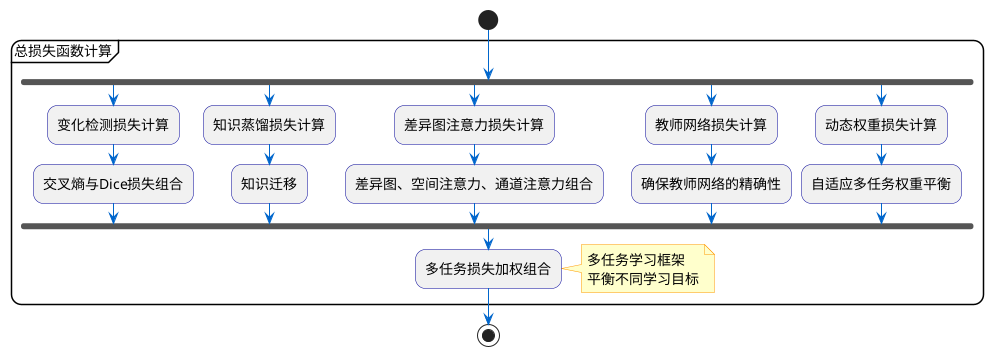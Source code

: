 @startuml 在线蒸馏-总损失函数计算
skinparam backgroundColor white
skinparam roundcorner 20
skinparam ArrowColor #0066CC
skinparam ActivityBorderColor #000099
skinparam ActivityFontSize 14
skinparam noteBorderColor #FF9900
skinparam noteFontSize 14
skinparam noteBackgroundColor #FFFFCC

start

partition "总损失函数计算" {
  fork
    :变化检测损失计算;
    :交叉熵与Dice损失组合;
  fork again
    :知识蒸馏损失计算;
    :知识迁移;
  fork again
    :差异图注意力损失计算;
    :差异图、空间注意力、通道注意力组合;
  fork again
    :教师网络损失计算;
    :确保教师网络的精确性;
  fork again
    :动态权重损失计算;
    :自适应多任务权重平衡;
  end fork
  
  :多任务损失加权组合;
}
note right: 多任务学习框架\n平衡不同学习目标

stop
@enduml 
